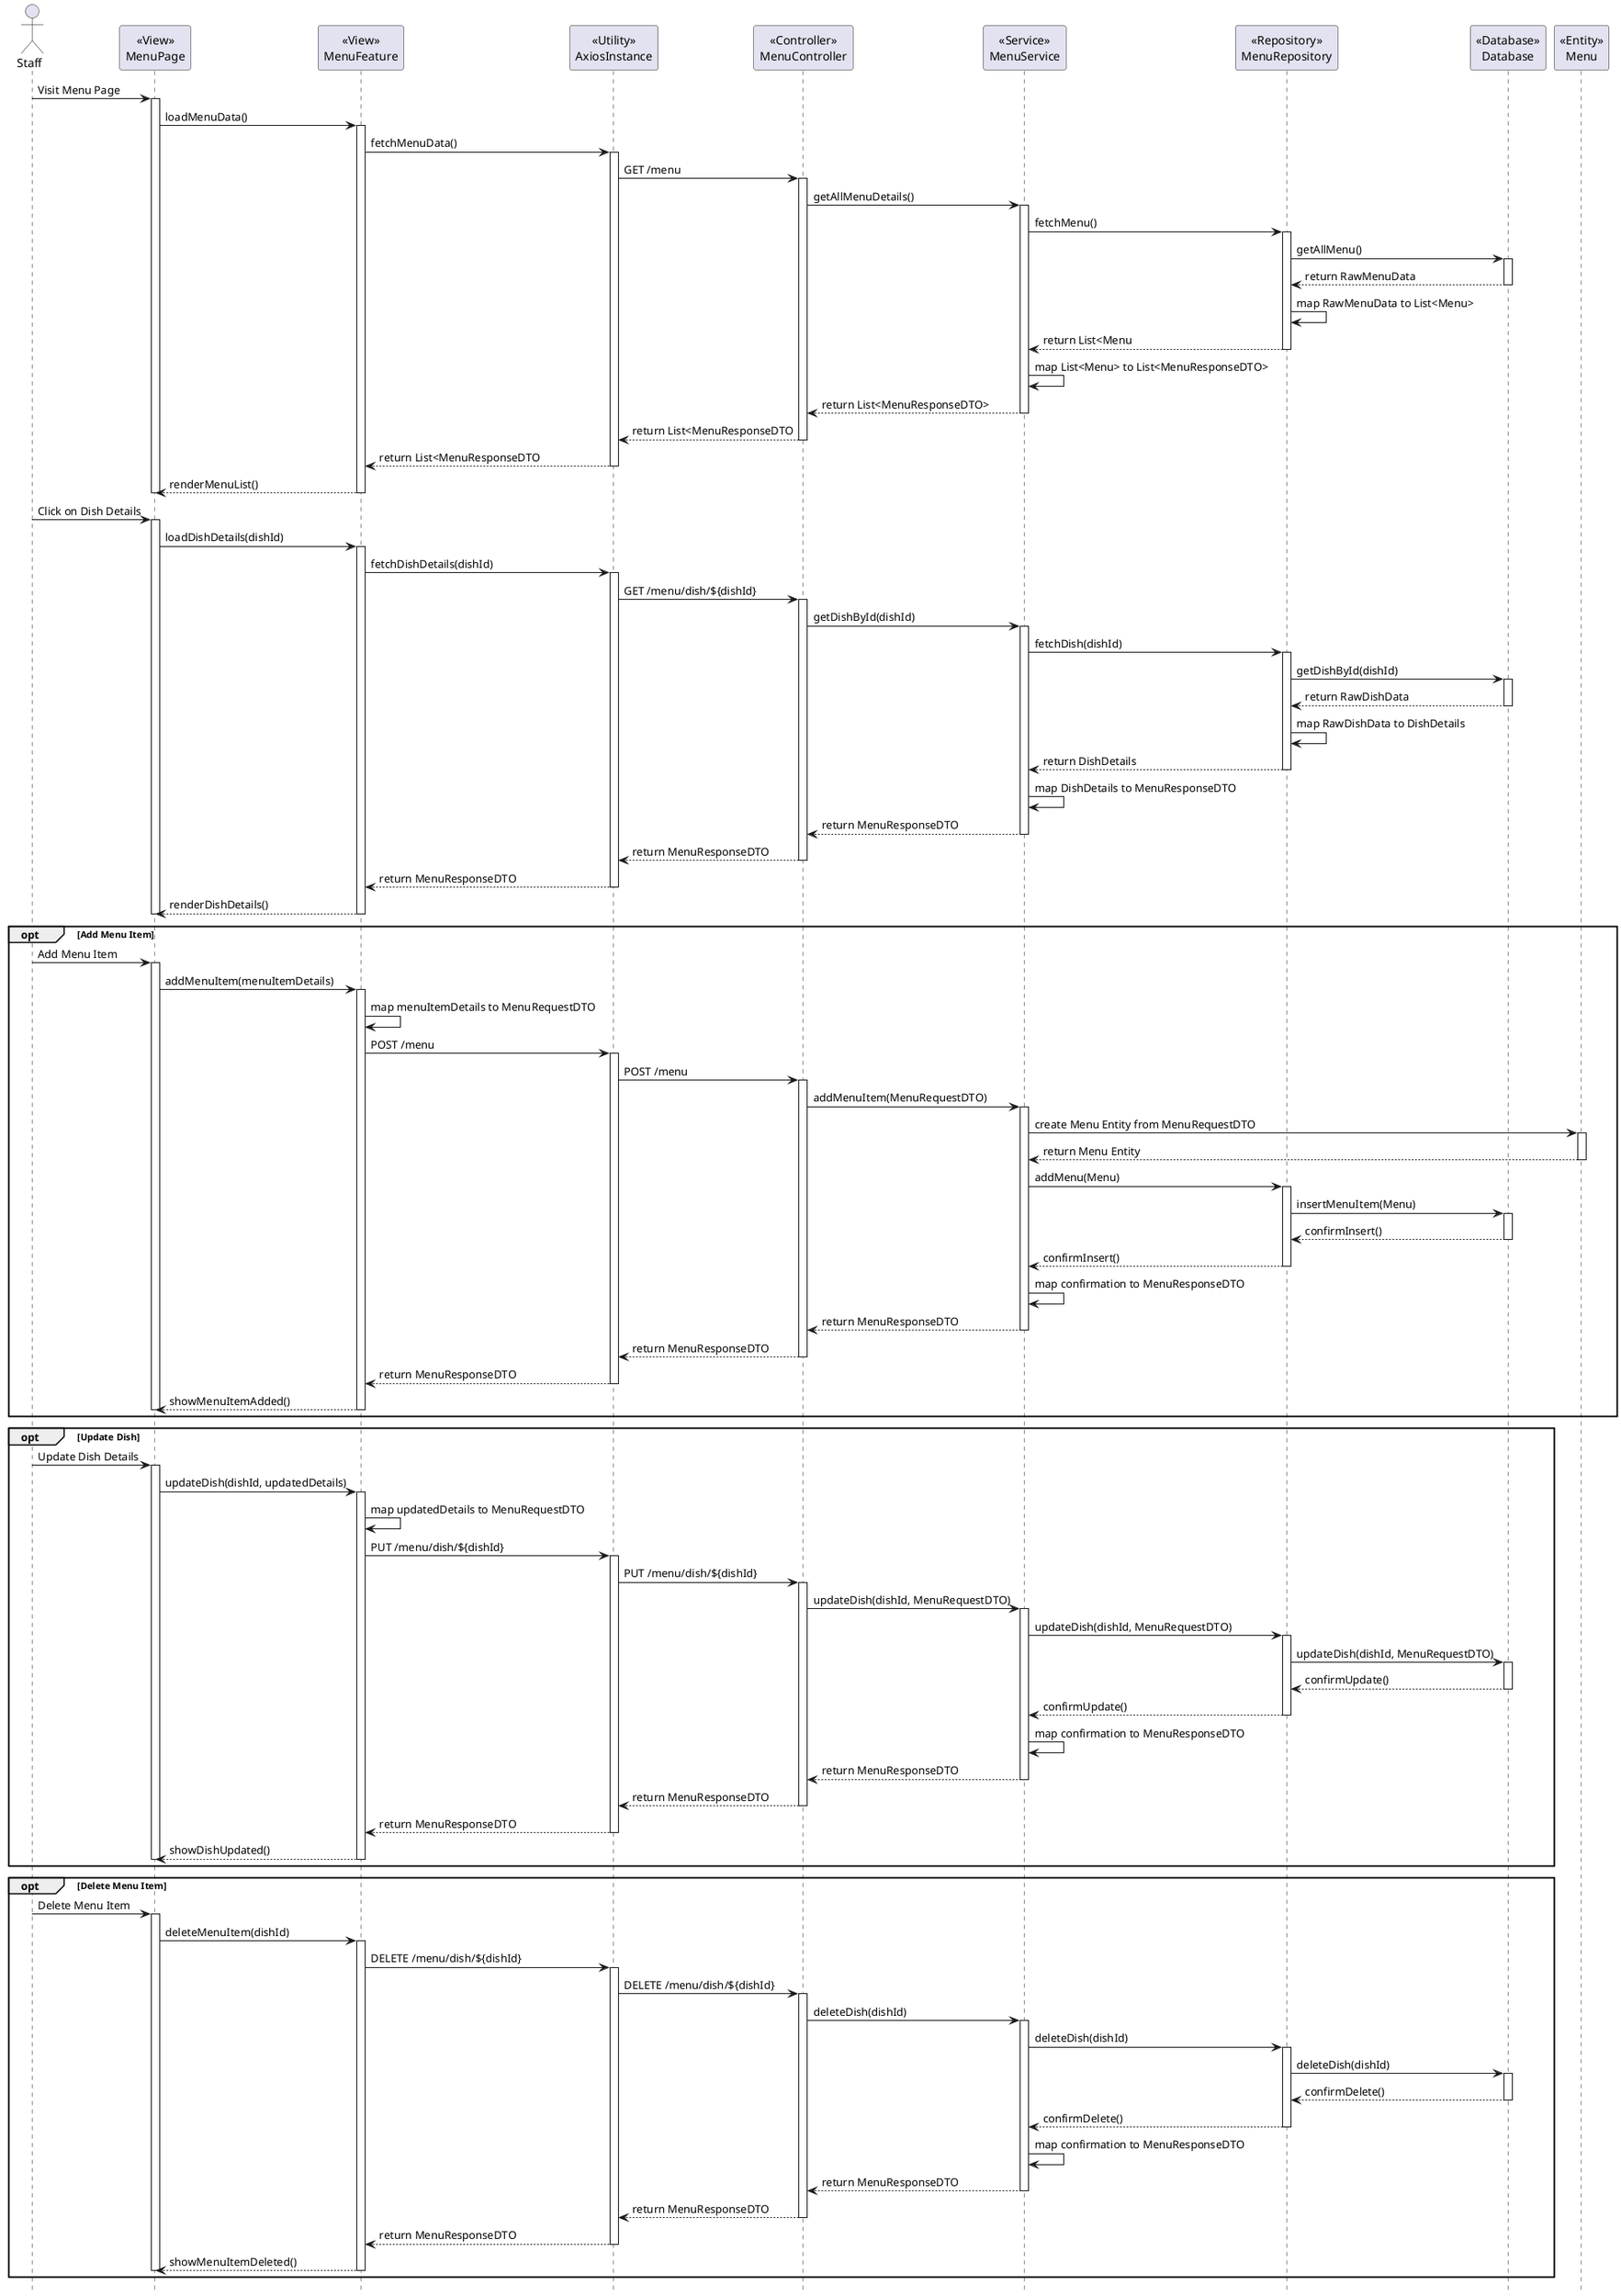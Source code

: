 @startuml
hide footbox
actor Staff

participant MenuPage as "<<View>>\nMenuPage"
participant MenuFeature as "<<View>>\nMenuFeature"
participant AxiosInstance as "<<Utility>>\nAxiosInstance"
participant MenuController as "<<Controller>>\nMenuController"
participant MenuService as "<<Service>>\nMenuService"
participant MenuRepository as "<<Repository>>\nMenuRepository"
participant Database as "<<Database>>\nDatabase"
participant Menu as "<<Entity>>\nMenu"

' get all menu '
Staff -> MenuPage: Visit Menu Page
activate MenuPage
MenuPage -> MenuFeature: loadMenuData()
activate MenuFeature
MenuFeature -> AxiosInstance: fetchMenuData()
activate AxiosInstance
AxiosInstance -> MenuController: GET /menu
activate MenuController
MenuController -> MenuService: getAllMenuDetails()
activate MenuService
MenuService -> MenuRepository: fetchMenu()
activate MenuRepository
MenuRepository -> Database: getAllMenu()
activate Database
Database --> MenuRepository: return RawMenuData
deactivate Database
MenuRepository -> MenuRepository: map RawMenuData to List<Menu>
MenuRepository --> MenuService: return List<Menu
deactivate MenuRepository
MenuService -> MenuService: map List<Menu> to List<MenuResponseDTO>
MenuService --> MenuController: return List<MenuResponseDTO>
deactivate MenuService
MenuController --> AxiosInstance: return List<MenuResponseDTO
deactivate MenuController
AxiosInstance --> MenuFeature: return List<MenuResponseDTO
deactivate AxiosInstance
MenuFeature --> MenuPage: renderMenuList()
deactivate MenuFeature
deactivate MenuPage

' Fetch details of a specific dish
Staff -> MenuPage: Click on Dish Details
activate MenuPage
MenuPage -> MenuFeature: loadDishDetails(dishId)
activate MenuFeature
MenuFeature -> AxiosInstance: fetchDishDetails(dishId)
activate AxiosInstance
AxiosInstance -> MenuController: GET /menu/dish/${dishId}
activate MenuController
MenuController -> MenuService: getDishById(dishId)
activate MenuService
MenuService -> MenuRepository: fetchDish(dishId)
activate MenuRepository
MenuRepository -> Database: getDishById(dishId)
activate Database
Database --> MenuRepository: return RawDishData
deactivate Database
MenuRepository -> MenuRepository: map RawDishData to DishDetails
MenuRepository --> MenuService: return DishDetails
deactivate MenuRepository
MenuService -> MenuService: map DishDetails to MenuResponseDTO
MenuService --> MenuController: return MenuResponseDTO
deactivate MenuService
MenuController --> AxiosInstance: return MenuResponseDTO
deactivate MenuController
AxiosInstance --> MenuFeature: return MenuResponseDTO
deactivate AxiosInstance
MenuFeature --> MenuPage: renderDishDetails()
deactivate MenuFeature
deactivate MenuPage

' Add a new menu item
opt Add Menu Item
    Staff -> MenuPage: Add Menu Item
    activate MenuPage
    MenuPage -> MenuFeature: addMenuItem(menuItemDetails)
    activate MenuFeature
    MenuFeature -> MenuFeature: map menuItemDetails to MenuRequestDTO
    MenuFeature -> AxiosInstance: POST /menu
    activate AxiosInstance
    AxiosInstance -> MenuController: POST /menu
    activate MenuController
    MenuController -> MenuService: addMenuItem(MenuRequestDTO)
    activate MenuService
    MenuService -> Menu: create Menu Entity from MenuRequestDTO
    activate Menu
    Menu --> MenuService: return Menu Entity
    deactivate Menu
    MenuService -> MenuRepository: addMenu(Menu)
    activate MenuRepository
    MenuRepository -> Database: insertMenuItem(Menu)
    activate Database
    Database --> MenuRepository: confirmInsert()
    deactivate Database
    MenuRepository --> MenuService: confirmInsert()
    deactivate MenuRepository
    MenuService -> MenuService: map confirmation to MenuResponseDTO
    MenuService --> MenuController: return MenuResponseDTO
    deactivate MenuService
    MenuController --> AxiosInstance: return MenuResponseDTO
    deactivate MenuController
    AxiosInstance --> MenuFeature: return MenuResponseDTO
    deactivate AxiosInstance
    MenuFeature --> MenuPage: showMenuItemAdded()
    deactivate MenuFeature
    deactivate MenuPage
end opt

' Update an existing dish
opt Update Dish
    Staff -> MenuPage: Update Dish Details
    activate MenuPage
    MenuPage -> MenuFeature: updateDish(dishId, updatedDetails)
    activate MenuFeature
    MenuFeature -> MenuFeature: map updatedDetails to MenuRequestDTO
    MenuFeature -> AxiosInstance: PUT /menu/dish/${dishId}
    activate AxiosInstance
    AxiosInstance -> MenuController: PUT /menu/dish/${dishId}
    activate MenuController
    MenuController -> MenuService: updateDish(dishId, MenuRequestDTO)
    activate MenuService
    MenuService -> MenuRepository: updateDish(dishId, MenuRequestDTO)
    activate MenuRepository
    MenuRepository -> Database: updateDish(dishId, MenuRequestDTO)
    activate Database
    Database --> MenuRepository: confirmUpdate()
    deactivate Database
    MenuRepository --> MenuService: confirmUpdate()
    deactivate MenuRepository
    MenuService -> MenuService: map confirmation to MenuResponseDTO
    MenuService --> MenuController: return MenuResponseDTO
    deactivate MenuService
    MenuController --> AxiosInstance: return MenuResponseDTO
    deactivate MenuController
    AxiosInstance --> MenuFeature: return MenuResponseDTO
    deactivate AxiosInstance
    MenuFeature --> MenuPage: showDishUpdated()
    deactivate MenuFeature
    deactivate MenuPage
end opt

' Delete a menu item
opt Delete Menu Item
    Staff -> MenuPage: Delete Menu Item
    activate MenuPage
    MenuPage -> MenuFeature: deleteMenuItem(dishId)
    activate MenuFeature
    MenuFeature -> AxiosInstance: DELETE /menu/dish/${dishId}
    activate AxiosInstance
    AxiosInstance -> MenuController: DELETE /menu/dish/${dishId}
    activate MenuController
    MenuController -> MenuService: deleteDish(dishId)
    activate MenuService
    MenuService -> MenuRepository: deleteDish(dishId)
    activate MenuRepository
    MenuRepository -> Database: deleteDish(dishId)
    activate Database
    Database --> MenuRepository: confirmDelete()
    deactivate Database
    MenuRepository --> MenuService: confirmDelete()
    deactivate MenuRepository
    MenuService -> MenuService: map confirmation to MenuResponseDTO
    MenuService --> MenuController: return MenuResponseDTO
    deactivate MenuService
    MenuController --> AxiosInstance: return MenuResponseDTO
    deactivate MenuController
    AxiosInstance --> MenuFeature: return MenuResponseDTO
    deactivate AxiosInstance
    MenuFeature --> MenuPage: showMenuItemDeleted()
    deactivate MenuFeature
    deactivate MenuPage
end opt
@enduml
